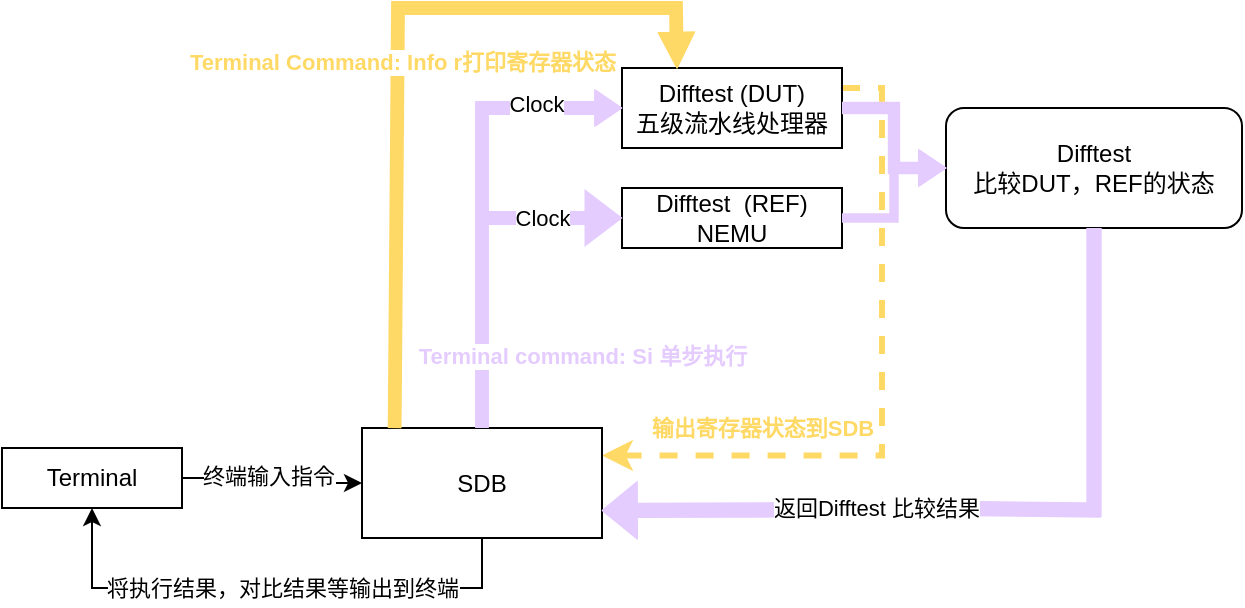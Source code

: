 <mxfile version="26.2.14">
  <diagram name="第 1 页" id="K8Dj4Ko75hXPpcHSDXjS">
    <mxGraphModel dx="1530" dy="834" grid="1" gridSize="10" guides="1" tooltips="1" connect="1" arrows="1" fold="1" page="1" pageScale="1" pageWidth="945" pageHeight="462" math="0" shadow="0">
      <root>
        <mxCell id="0" />
        <mxCell id="1" parent="0" />
        <mxCell id="GVkd4OTTW9tGwtN0qj78-41" style="edgeStyle=orthogonalEdgeStyle;rounded=0;orthogonalLoop=1;jettySize=auto;html=1;exitX=1;exitY=0.25;exitDx=0;exitDy=0;entryX=1;entryY=0.25;entryDx=0;entryDy=0;dashed=1;strokeColor=#FFD966;strokeWidth=3;" edge="1" parent="1" source="GVkd4OTTW9tGwtN0qj78-2" target="GVkd4OTTW9tGwtN0qj78-9">
          <mxGeometry relative="1" as="geometry">
            <Array as="points">
              <mxPoint x="440" y="170" />
              <mxPoint x="440" y="354" />
            </Array>
          </mxGeometry>
        </mxCell>
        <mxCell id="GVkd4OTTW9tGwtN0qj78-43" value="输出寄存器状态到SDB" style="edgeLabel;html=1;align=center;verticalAlign=middle;resizable=0;points=[];fontColor=#FFD966;fontStyle=1" vertex="1" connectable="0" parent="GVkd4OTTW9tGwtN0qj78-41">
          <mxGeometry x="0.651" y="-2" relative="1" as="geometry">
            <mxPoint x="20" y="-12" as="offset" />
          </mxGeometry>
        </mxCell>
        <mxCell id="GVkd4OTTW9tGwtN0qj78-2" value="&lt;div&gt;Difftest (DUT)&lt;/div&gt;五级流水线处理器" style="whiteSpace=wrap;html=1;" vertex="1" parent="1">
          <mxGeometry x="310" y="160" width="110" height="40" as="geometry" />
        </mxCell>
        <mxCell id="GVkd4OTTW9tGwtN0qj78-10" style="edgeStyle=orthogonalEdgeStyle;rounded=0;orthogonalLoop=1;jettySize=auto;html=1;exitX=1;exitY=0.5;exitDx=0;exitDy=0;entryX=0;entryY=0.5;entryDx=0;entryDy=0;" edge="1" parent="1" source="GVkd4OTTW9tGwtN0qj78-8" target="GVkd4OTTW9tGwtN0qj78-9">
          <mxGeometry relative="1" as="geometry" />
        </mxCell>
        <mxCell id="GVkd4OTTW9tGwtN0qj78-11" value="终端输入指令" style="edgeLabel;html=1;align=center;verticalAlign=middle;resizable=0;points=[];" vertex="1" connectable="0" parent="GVkd4OTTW9tGwtN0qj78-10">
          <mxGeometry x="-0.067" y="1" relative="1" as="geometry">
            <mxPoint as="offset" />
          </mxGeometry>
        </mxCell>
        <mxCell id="GVkd4OTTW9tGwtN0qj78-8" value="Terminal" style="rounded=0;whiteSpace=wrap;html=1;" vertex="1" parent="1">
          <mxGeometry y="350" width="90" height="30" as="geometry" />
        </mxCell>
        <mxCell id="GVkd4OTTW9tGwtN0qj78-37" style="edgeStyle=orthogonalEdgeStyle;rounded=0;orthogonalLoop=1;jettySize=auto;html=1;entryX=0.5;entryY=1;entryDx=0;entryDy=0;" edge="1" parent="1" source="GVkd4OTTW9tGwtN0qj78-9" target="GVkd4OTTW9tGwtN0qj78-8">
          <mxGeometry relative="1" as="geometry">
            <Array as="points">
              <mxPoint x="240" y="420" />
              <mxPoint x="45" y="420" />
            </Array>
          </mxGeometry>
        </mxCell>
        <mxCell id="GVkd4OTTW9tGwtN0qj78-38" value="将执行结果，对比结果等输出到终端" style="edgeLabel;html=1;align=center;verticalAlign=middle;resizable=0;points=[];" vertex="1" connectable="0" parent="GVkd4OTTW9tGwtN0qj78-37">
          <mxGeometry x="0.093" relative="1" as="geometry">
            <mxPoint x="17" as="offset" />
          </mxGeometry>
        </mxCell>
        <mxCell id="GVkd4OTTW9tGwtN0qj78-9" value="SDB" style="rounded=0;whiteSpace=wrap;html=1;" vertex="1" parent="1">
          <mxGeometry x="180" y="340" width="120" height="55" as="geometry" />
        </mxCell>
        <mxCell id="GVkd4OTTW9tGwtN0qj78-18" value="Difftest&amp;nbsp; (REF)&lt;div&gt;NEMU&lt;/div&gt;" style="whiteSpace=wrap;html=1;" vertex="1" parent="1">
          <mxGeometry x="310" y="220" width="110" height="30" as="geometry" />
        </mxCell>
        <mxCell id="GVkd4OTTW9tGwtN0qj78-23" value="" style="shape=flexArrow;endArrow=classic;html=1;rounded=0;width=5.926;endSize=3.956;entryX=0;entryY=0.5;entryDx=0;entryDy=0;endWidth=10.425;exitX=0.5;exitY=0;exitDx=0;exitDy=0;strokeColor=#E5CCFF;fillColor=#E5CCFF;" edge="1" parent="1" source="GVkd4OTTW9tGwtN0qj78-9" target="GVkd4OTTW9tGwtN0qj78-2">
          <mxGeometry width="50" height="50" relative="1" as="geometry">
            <mxPoint x="190" y="340" as="sourcePoint" />
            <mxPoint x="277.5" y="170" as="targetPoint" />
            <Array as="points">
              <mxPoint x="240" y="260" />
              <mxPoint x="240" y="180" />
            </Array>
          </mxGeometry>
        </mxCell>
        <mxCell id="GVkd4OTTW9tGwtN0qj78-24" value="Terminal command: Si 单步执行" style="edgeLabel;html=1;align=center;verticalAlign=middle;resizable=0;points=[];fontStyle=1;fontColor=#E5CCFF;" vertex="1" connectable="0" parent="GVkd4OTTW9tGwtN0qj78-23">
          <mxGeometry x="-0.634" y="-1" relative="1" as="geometry">
            <mxPoint x="49" y="6" as="offset" />
          </mxGeometry>
        </mxCell>
        <mxCell id="GVkd4OTTW9tGwtN0qj78-25" value="Clock" style="edgeLabel;html=1;align=center;verticalAlign=middle;resizable=0;points=[];" vertex="1" connectable="0" parent="GVkd4OTTW9tGwtN0qj78-23">
          <mxGeometry x="0.624" y="2" relative="1" as="geometry">
            <mxPoint as="offset" />
          </mxGeometry>
        </mxCell>
        <mxCell id="GVkd4OTTW9tGwtN0qj78-26" value="" style="shape=flexArrow;endArrow=classic;html=1;rounded=0;entryX=0;entryY=0.5;entryDx=0;entryDy=0;width=5.926;endSize=5.585;fillColor=#E5CCFF;strokeColor=#E5CCFF;" edge="1" parent="1" target="GVkd4OTTW9tGwtN0qj78-18">
          <mxGeometry width="50" height="50" relative="1" as="geometry">
            <mxPoint x="240" y="235" as="sourcePoint" />
            <mxPoint x="310.0" y="236.88" as="targetPoint" />
          </mxGeometry>
        </mxCell>
        <mxCell id="GVkd4OTTW9tGwtN0qj78-27" value="Clock" style="edgeLabel;html=1;align=center;verticalAlign=middle;resizable=0;points=[];" vertex="1" connectable="0" parent="GVkd4OTTW9tGwtN0qj78-26">
          <mxGeometry x="-0.142" y="-1" relative="1" as="geometry">
            <mxPoint y="-1" as="offset" />
          </mxGeometry>
        </mxCell>
        <mxCell id="GVkd4OTTW9tGwtN0qj78-28" value="Difftest&lt;div&gt;比较DUT，REF的状态&lt;/div&gt;" style="rounded=1;whiteSpace=wrap;html=1;" vertex="1" parent="1">
          <mxGeometry x="472" y="180" width="148" height="60" as="geometry" />
        </mxCell>
        <mxCell id="GVkd4OTTW9tGwtN0qj78-29" style="edgeStyle=orthogonalEdgeStyle;rounded=0;orthogonalLoop=1;jettySize=auto;html=1;entryX=0;entryY=0.5;entryDx=0;entryDy=0;shape=flexArrow;endWidth=11.111;endSize=4;width=5.185;fillColor=#E5CCFF;strokeColor=#E5CCFF;" edge="1" parent="1" source="GVkd4OTTW9tGwtN0qj78-2" target="GVkd4OTTW9tGwtN0qj78-28">
          <mxGeometry relative="1" as="geometry">
            <mxPoint x="473" y="201" as="targetPoint" />
          </mxGeometry>
        </mxCell>
        <mxCell id="GVkd4OTTW9tGwtN0qj78-30" style="edgeStyle=orthogonalEdgeStyle;rounded=0;orthogonalLoop=1;jettySize=auto;html=1;entryX=0;entryY=0.5;entryDx=0;entryDy=0;shape=flexArrow;endWidth=12.593;endSize=4;width=3.704;fillColor=#E5CCFF;strokeColor=#E5CCFF;" edge="1" parent="1" source="GVkd4OTTW9tGwtN0qj78-18" target="GVkd4OTTW9tGwtN0qj78-28">
          <mxGeometry relative="1" as="geometry" />
        </mxCell>
        <mxCell id="GVkd4OTTW9tGwtN0qj78-34" value="" style="shape=flexArrow;endArrow=classic;html=1;rounded=0;exitX=0.5;exitY=1;exitDx=0;exitDy=0;entryX=1;entryY=0.75;entryDx=0;entryDy=0;width=6.667;endSize=5.304;strokeColor=#E5CCFF;fillColor=#E5CCFF;" edge="1" parent="1" source="GVkd4OTTW9tGwtN0qj78-28" target="GVkd4OTTW9tGwtN0qj78-9">
          <mxGeometry width="50" height="50" relative="1" as="geometry">
            <mxPoint x="430" y="340" as="sourcePoint" />
            <mxPoint x="480" y="290" as="targetPoint" />
            <Array as="points">
              <mxPoint x="546" y="381" />
              <mxPoint x="460" y="380" />
              <mxPoint x="380" y="381" />
            </Array>
          </mxGeometry>
        </mxCell>
        <mxCell id="GVkd4OTTW9tGwtN0qj78-35" value="返回Difftest 比较结果" style="edgeLabel;html=1;align=center;verticalAlign=middle;resizable=0;points=[];" vertex="1" connectable="0" parent="GVkd4OTTW9tGwtN0qj78-34">
          <mxGeometry x="0.292" y="2" relative="1" as="geometry">
            <mxPoint y="-3" as="offset" />
          </mxGeometry>
        </mxCell>
        <mxCell id="GVkd4OTTW9tGwtN0qj78-39" value="" style="shape=flexArrow;endArrow=classic;html=1;rounded=0;exitX=0.136;exitY=0.001;exitDx=0;exitDy=0;exitPerimeter=0;entryX=0.25;entryY=0;entryDx=0;entryDy=0;endWidth=10.425;endSize=5.37;width=5.926;fillColor=#FFD966;strokeColor=#FFD966;" edge="1" parent="1" source="GVkd4OTTW9tGwtN0qj78-9" target="GVkd4OTTW9tGwtN0qj78-2">
          <mxGeometry width="50" height="50" relative="1" as="geometry">
            <mxPoint x="190" y="340" as="sourcePoint" />
            <mxPoint x="240" y="290" as="targetPoint" />
            <Array as="points">
              <mxPoint x="198" y="130" />
              <mxPoint x="337" y="130" />
            </Array>
          </mxGeometry>
        </mxCell>
        <mxCell id="GVkd4OTTW9tGwtN0qj78-40" value="Terminal Command: Info r打印寄存器状态" style="edgeLabel;html=1;align=center;verticalAlign=middle;resizable=0;points=[];fontStyle=1;fontColor=#FFD966;" vertex="1" connectable="0" parent="GVkd4OTTW9tGwtN0qj78-39">
          <mxGeometry x="-0.033" y="-2" relative="1" as="geometry">
            <mxPoint as="offset" />
          </mxGeometry>
        </mxCell>
      </root>
    </mxGraphModel>
  </diagram>
</mxfile>
